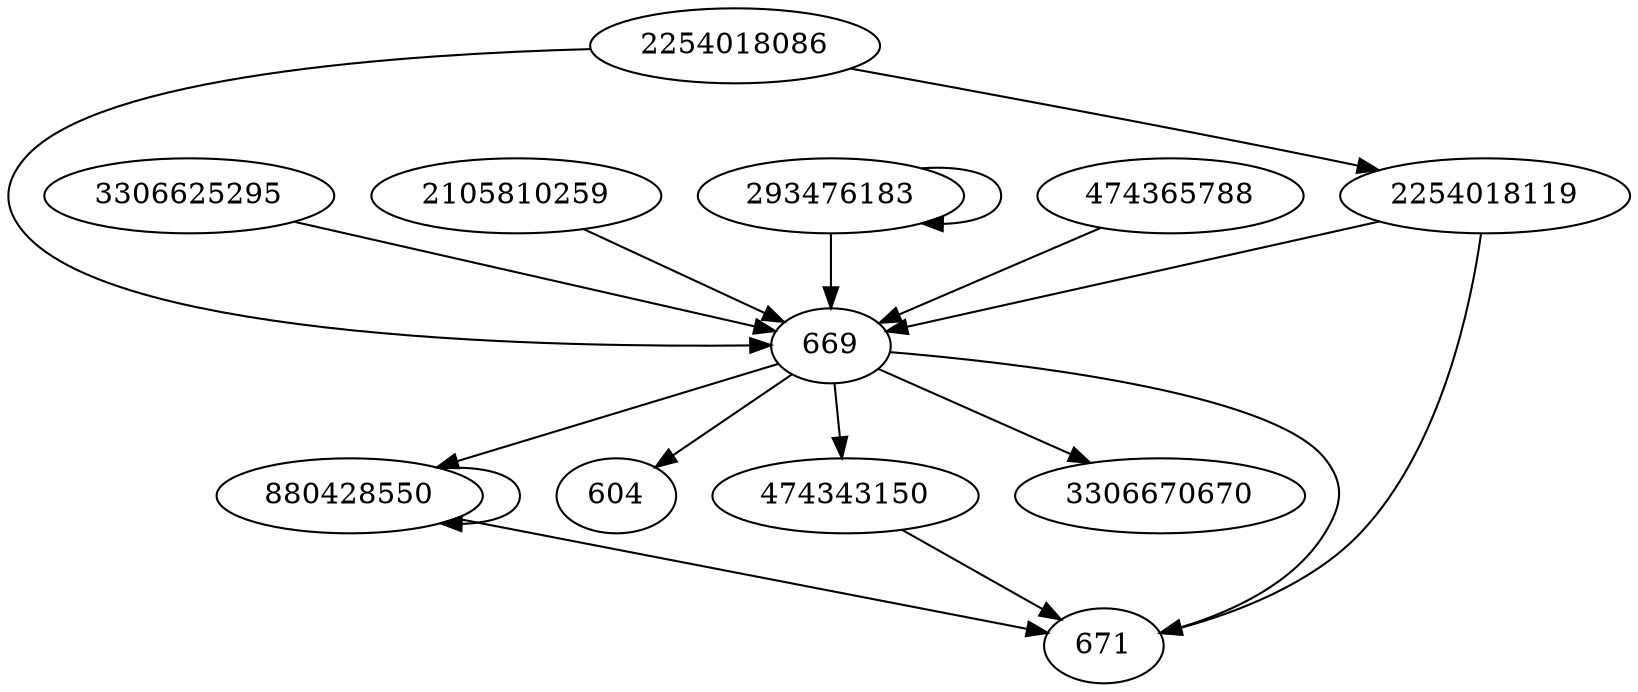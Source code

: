 digraph  {
880428550;
2254018086;
2254018119;
604;
474343150;
3306625295;
3306670670;
2105810259;
293476183;
474365788;
669;
671;
880428550 -> 671;
880428550 -> 880428550;
2254018086 -> 669;
2254018086 -> 2254018119;
2254018119 -> 669;
2254018119 -> 671;
474343150 -> 671;
3306625295 -> 669;
2105810259 -> 669;
293476183 -> 669;
293476183 -> 293476183;
474365788 -> 669;
669 -> 474343150;
669 -> 604;
669 -> 880428550;
669 -> 671;
669 -> 3306670670;
}
